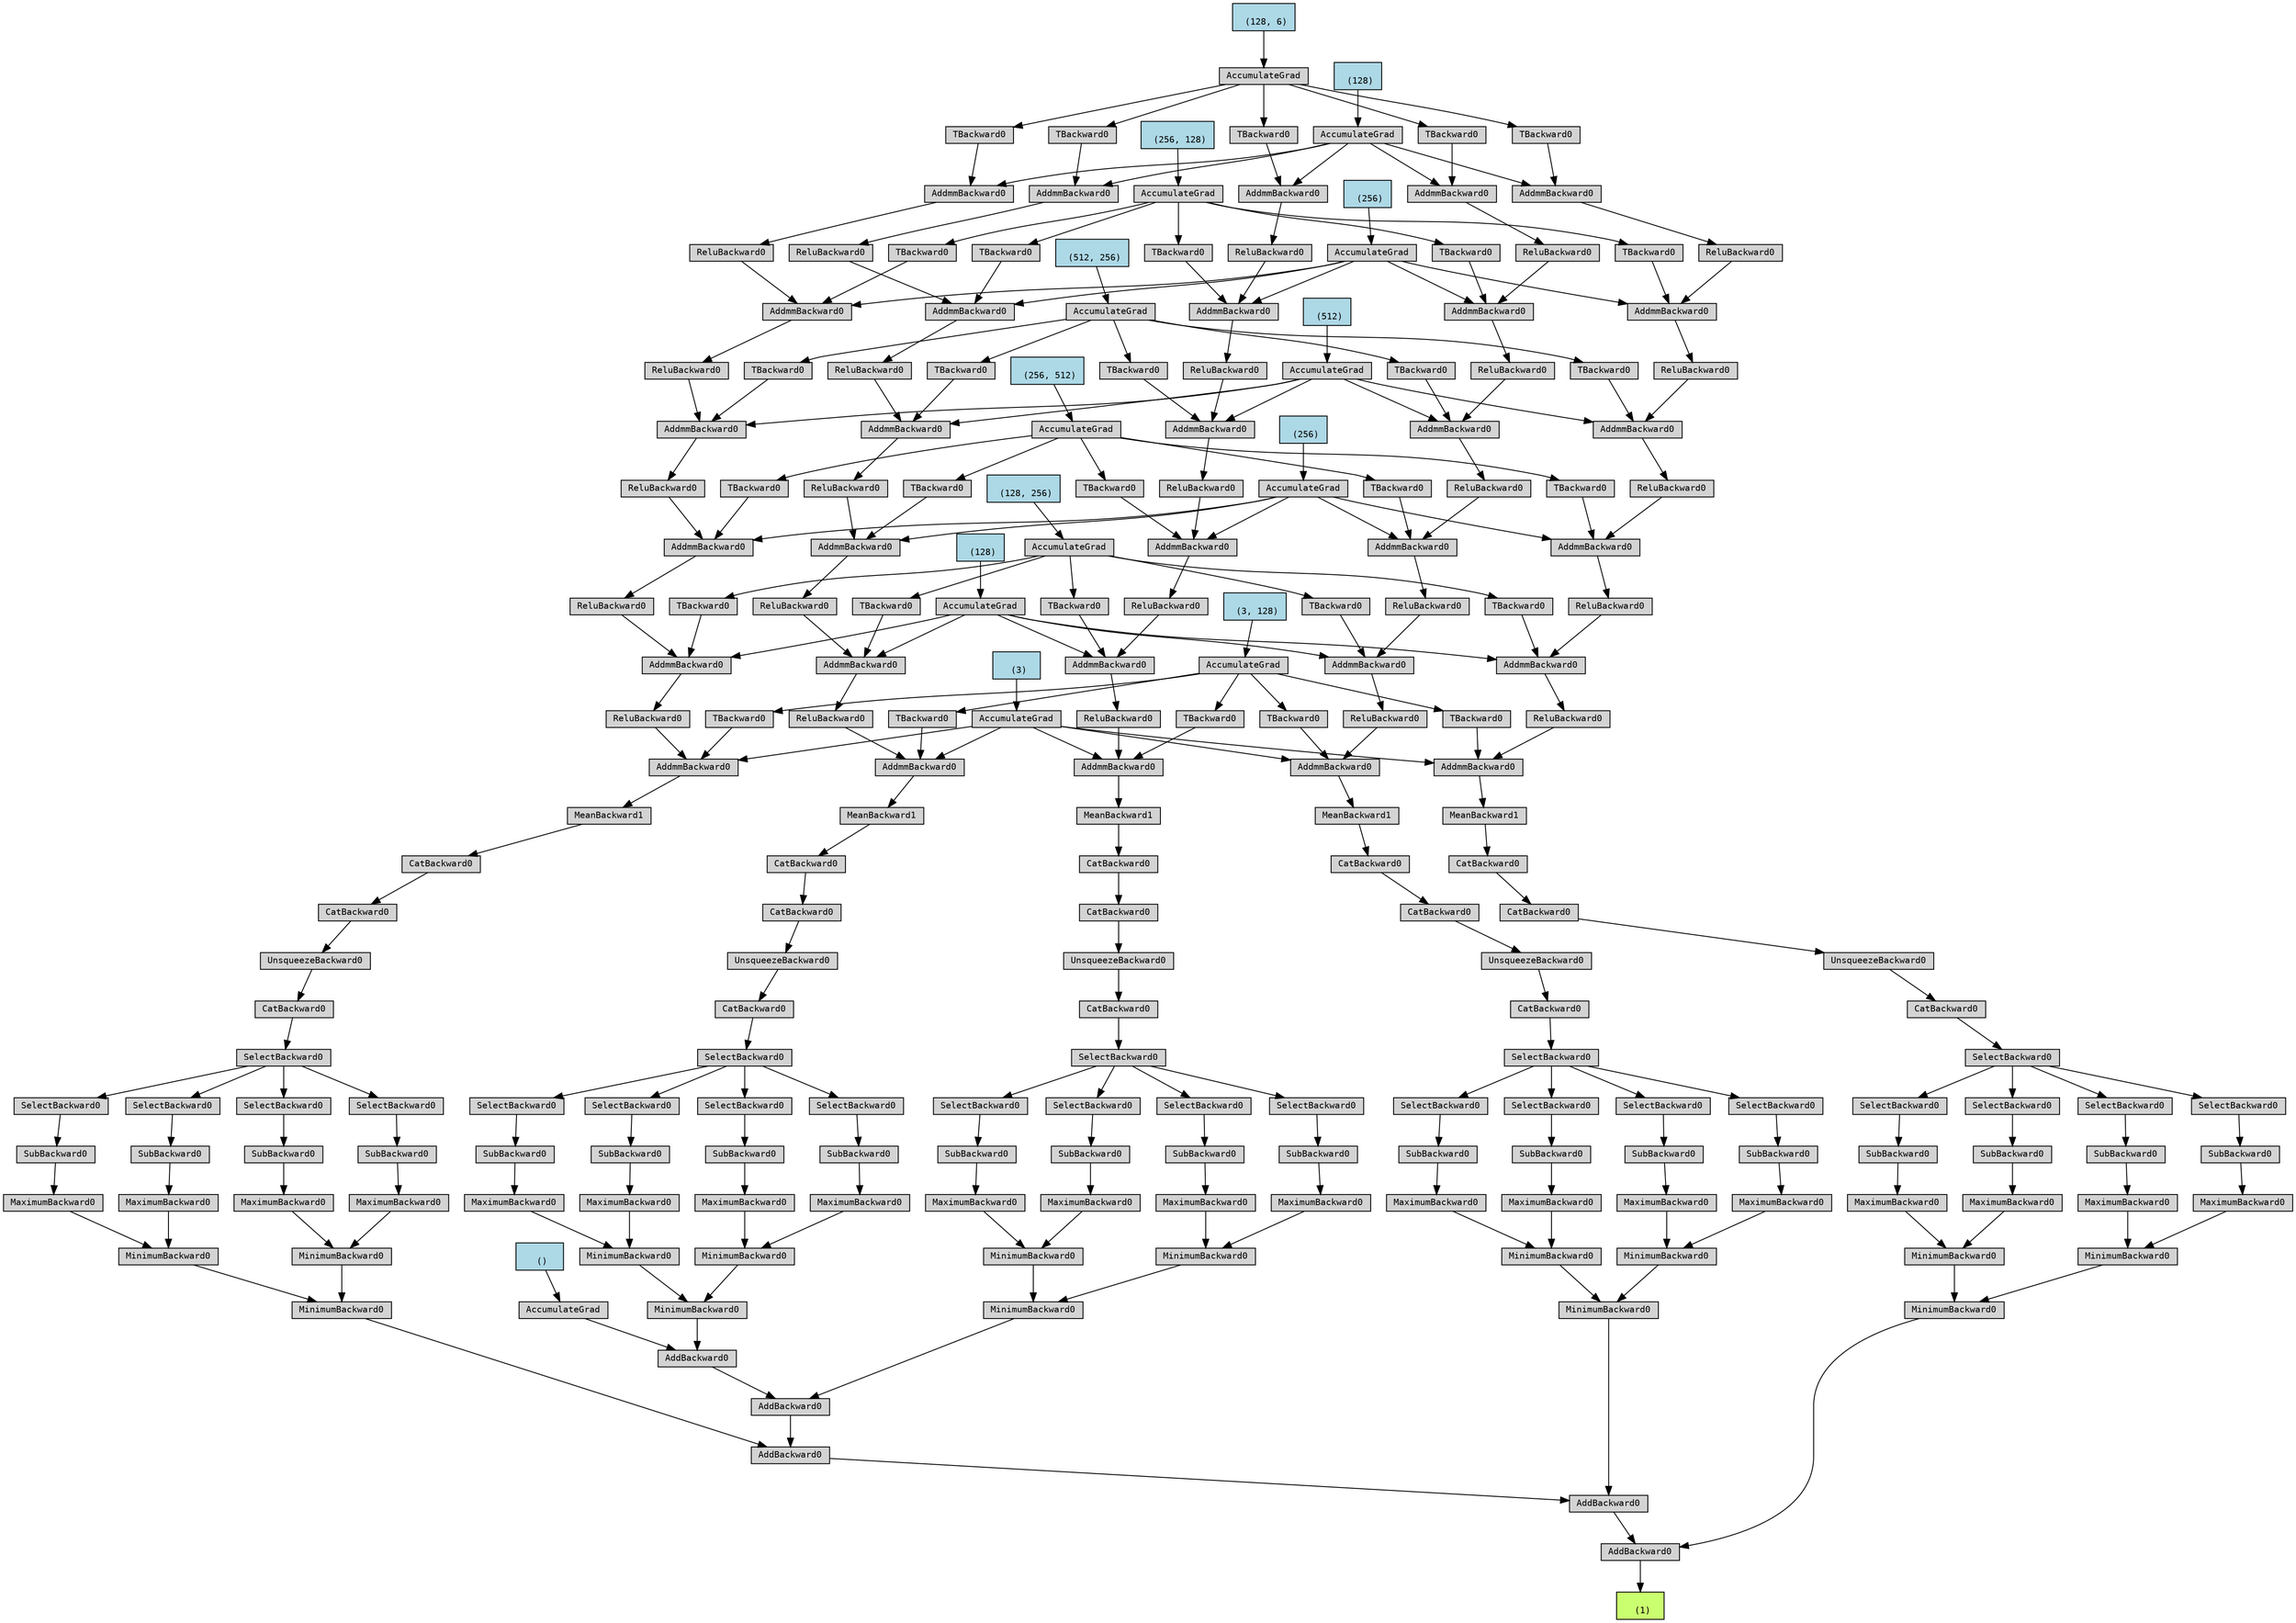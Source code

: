 digraph {
	graph [size="75.89999999999999,75.89999999999999"]
	node [align=left fontname=monospace fontsize=10 height=0.2 ranksep=0.1 shape=box style=filled]
	140671471937920 [label="
 (1)" fillcolor=darkolivegreen1]
	140671574378096 [label=AddBackward0]
	140671574382224 -> 140671574378096
	140671574382224 [label=AddBackward0]
	140671574384624 -> 140671574382224
	140671574384624 [label=AddBackward0]
	140671574392736 -> 140671574384624
	140671574392736 [label=AddBackward0]
	140671574392640 -> 140671574392736
	140671574392640 [label=AddBackward0]
	140671574384384 -> 140671574392640
	140671574511744 [label="
 ()" fillcolor=lightblue]
	140671574511744 -> 140671574384384
	140671574384384 [label=AccumulateGrad]
	140671574392592 -> 140671574392640
	140671574392592 [label=MinimumBackward0]
	140671574392544 -> 140671574392592
	140671574392544 [label=MinimumBackward0]
	140671574384192 -> 140671574392544
	140671574384192 [label=MaximumBackward0]
	140671574392304 -> 140671574384192
	140671574392304 [label=SubBackward0]
	140671574384048 -> 140671574392304
	140671574384048 [label=SelectBackward0]
	140671574384000 -> 140671574384048
	140671574384000 [label=SelectBackward0]
	140671574383952 -> 140671574384000
	140671574383952 [label=CatBackward0]
	140671574383904 -> 140671574383952
	140671574383904 [label=UnsqueezeBackward0]
	140671574383856 -> 140671574383904
	140671574383856 [label=CatBackward0]
	140671574392016 -> 140671574383856
	140671574392016 [label=CatBackward0]
	140671574383712 -> 140671574392016
	140671574383712 [label=MeanBackward1]
	140671574383664 -> 140671574383712
	140671574383664 [label=AddmmBackward0]
	140671574383616 -> 140671574383664
	140671574404256 [label="
 (3)" fillcolor=lightblue]
	140671574404256 -> 140671574383616
	140671574383616 [label=AccumulateGrad]
	140671574391968 -> 140671574383664
	140671574391968 [label=ReluBackward0]
	140671574383520 -> 140671574391968
	140671574383520 [label=AddmmBackward0]
	140671574383376 -> 140671574383520
	140671574404096 [label="
 (128)" fillcolor=lightblue]
	140671574404096 -> 140671574383376
	140671574383376 [label=AccumulateGrad]
	140671574391584 -> 140671574383520
	140671574391584 [label=ReluBackward0]
	140671574383328 -> 140671574391584
	140671574383328 [label=AddmmBackward0]
	140671574383184 -> 140671574383328
	140671574403936 [label="
 (256)" fillcolor=lightblue]
	140671574403936 -> 140671574383184
	140671574383184 [label=AccumulateGrad]
	140671574391392 -> 140671574383328
	140671574391392 [label=ReluBackward0]
	140671574383136 -> 140671574391392
	140671574383136 [label=AddmmBackward0]
	140671574391200 -> 140671574383136
	140671574403776 [label="
 (512)" fillcolor=lightblue]
	140671574403776 -> 140671574391200
	140671574391200 [label=AccumulateGrad]
	140671574383040 -> 140671574383136
	140671574383040 [label=ReluBackward0]
	140671574391152 -> 140671574383040
	140671574391152 [label=AddmmBackward0]
	140671574382848 -> 140671574391152
	140671574403616 [label="
 (256)" fillcolor=lightblue]
	140671574403616 -> 140671574382848
	140671574382848 [label=AccumulateGrad]
	140671574391056 -> 140671574391152
	140671574391056 [label=ReluBackward0]
	140671574382800 -> 140671574391056
	140671574382800 [label=AddmmBackward0]
	140671574390864 -> 140671574382800
	140671574402896 [label="
 (128)" fillcolor=lightblue]
	140671574402896 -> 140671574390864
	140671574390864 [label=AccumulateGrad]
	140671574382704 -> 140671574382800
	140671574382704 [label=TBackward0]
	140671574390816 -> 140671574382704
	140671574402576 [label="
 (128, 6)" fillcolor=lightblue]
	140671574402576 -> 140671574390816
	140671574390816 [label=AccumulateGrad]
	140671574382896 -> 140671574391152
	140671574382896 [label=TBackward0]
	140671574390768 -> 140671574382896
	140671574403456 [label="
 (256, 128)" fillcolor=lightblue]
	140671574403456 -> 140671574390768
	140671574390768 [label=AccumulateGrad]
	140671574391248 -> 140671574383136
	140671574391248 [label=TBackward0]
	140671574390912 -> 140671574391248
	140671574403696 [label="
 (512, 256)" fillcolor=lightblue]
	140671574403696 -> 140671574390912
	140671574390912 [label=AccumulateGrad]
	140671574383232 -> 140671574383328
	140671574383232 [label=TBackward0]
	140671574391008 -> 140671574383232
	140671574403856 [label="
 (256, 512)" fillcolor=lightblue]
	140671574403856 -> 140671574391008
	140671574391008 [label=AccumulateGrad]
	140671574383424 -> 140671574383520
	140671574383424 [label=TBackward0]
	140671574382992 -> 140671574383424
	140671574404016 [label="
 (128, 256)" fillcolor=lightblue]
	140671574404016 -> 140671574382992
	140671574382992 [label=AccumulateGrad]
	140671574383568 -> 140671574383664
	140671574383568 [label=TBackward0]
	140671574391344 -> 140671574383568
	140671574404176 [label="
 (3, 128)" fillcolor=lightblue]
	140671574404176 -> 140671574391344
	140671574391344 [label=AccumulateGrad]
	140671574392400 -> 140671574392544
	140671574392400 [label=MaximumBackward0]
	140671574392208 -> 140671574392400
	140671574392208 [label=SubBackward0]
	140671574392112 -> 140671574392208
	140671574392112 [label=SelectBackward0]
	140671574384000 -> 140671574392112
	140671574384336 -> 140671574392592
	140671574384336 [label=MinimumBackward0]
	140671574392160 -> 140671574384336
	140671574392160 [label=MaximumBackward0]
	140671574384144 -> 140671574392160
	140671574384144 [label=SubBackward0]
	140671574391872 -> 140671574384144
	140671574391872 [label=SelectBackward0]
	140671574384000 -> 140671574391872
	140671574384096 -> 140671574384336
	140671574384096 [label=MaximumBackward0]
	140671574391536 -> 140671574384096
	140671574391536 [label=SubBackward0]
	140671574392352 -> 140671574391536
	140671574392352 [label=SelectBackward0]
	140671574384000 -> 140671574392352
	140671574392688 -> 140671574392736
	140671574392688 [label=MinimumBackward0]
	140671574384240 -> 140671574392688
	140671574384240 [label=MinimumBackward0]
	140671574382464 -> 140671574384240
	140671574382464 [label=MaximumBackward0]
	140671574391632 -> 140671574382464
	140671574391632 [label=SubBackward0]
	140671574383088 -> 140671574391632
	140671574383088 [label=SelectBackward0]
	140671574382752 -> 140671574383088
	140671574382752 [label=SelectBackward0]
	140671574390624 -> 140671574382752
	140671574390624 [label=CatBackward0]
	140671574390576 -> 140671574390624
	140671574390576 [label=UnsqueezeBackward0]
	140671574382320 -> 140671574390576
	140671574382320 [label=CatBackward0]
	140671574390432 -> 140671574382320
	140671574390432 [label=CatBackward0]
	140671574390336 -> 140671574390432
	140671574390336 [label=MeanBackward1]
	140671574390240 -> 140671574390336
	140671574390240 [label=AddmmBackward0]
	140671574383616 -> 140671574390240
	140671574390096 -> 140671574390240
	140671574390096 [label=ReluBackward0]
	140671574389952 -> 140671574390096
	140671574389952 [label=AddmmBackward0]
	140671574383376 -> 140671574389952
	140671574389856 -> 140671574389952
	140671574389856 [label=ReluBackward0]
	140671574389712 -> 140671574389856
	140671574389712 [label=AddmmBackward0]
	140671574383184 -> 140671574389712
	140671574389616 -> 140671574389712
	140671574389616 [label=ReluBackward0]
	140671574389472 -> 140671574389616
	140671574389472 [label=AddmmBackward0]
	140671574391200 -> 140671574389472
	140671574389376 -> 140671574389472
	140671574389376 [label=ReluBackward0]
	140671574389232 -> 140671574389376
	140671574389232 [label=AddmmBackward0]
	140671574382848 -> 140671574389232
	140671574389136 -> 140671574389232
	140671574389136 [label=ReluBackward0]
	140671574388992 -> 140671574389136
	140671574388992 [label=AddmmBackward0]
	140671574390864 -> 140671574388992
	140671574388896 -> 140671574388992
	140671574388896 [label=TBackward0]
	140671574390816 -> 140671574388896
	140671574389184 -> 140671574389232
	140671574389184 [label=TBackward0]
	140671574390768 -> 140671574389184
	140671574389424 -> 140671574389472
	140671574389424 [label=TBackward0]
	140671574390912 -> 140671574389424
	140671574389664 -> 140671574389712
	140671574389664 [label=TBackward0]
	140671574391008 -> 140671574389664
	140671574389904 -> 140671574389952
	140671574389904 [label=TBackward0]
	140671574382992 -> 140671574389904
	140671574390144 -> 140671574390240
	140671574390144 [label=TBackward0]
	140671574391344 -> 140671574390144
	140671574391728 -> 140671574384240
	140671574391728 [label=MaximumBackward0]
	140671574391104 -> 140671574391728
	140671574391104 [label=SubBackward0]
	140671574382416 -> 140671574391104
	140671574382416 [label=SelectBackward0]
	140671574382752 -> 140671574382416
	140671574384288 -> 140671574392688
	140671574384288 [label=MinimumBackward0]
	140671574390720 -> 140671574384288
	140671574390720 [label=MaximumBackward0]
	140671574392064 -> 140671574390720
	140671574392064 [label=SubBackward0]
	140671574390288 -> 140671574392064
	140671574390288 [label=SelectBackward0]
	140671574382752 -> 140671574390288
	140671574383280 -> 140671574384288
	140671574383280 [label=MaximumBackward0]
	140671574388800 -> 140671574383280
	140671574388800 [label=SubBackward0]
	140671574382272 -> 140671574388800
	140671574382272 [label=SelectBackward0]
	140671574382752 -> 140671574382272
	140671574384576 -> 140671574384624
	140671574384576 [label=MinimumBackward0]
	140671574383760 -> 140671574384576
	140671574383760 [label=MinimumBackward0]
	140671574390000 -> 140671574383760
	140671574390000 [label=MaximumBackward0]
	140671574389808 -> 140671574390000
	140671574389808 [label=SubBackward0]
	140671574389568 -> 140671574389808
	140671574389568 [label=SelectBackward0]
	140671574389328 -> 140671574389568
	140671574389328 [label=SelectBackward0]
	140671574388944 -> 140671574389328
	140671574388944 [label=CatBackward0]
	140671574388848 -> 140671574388944
	140671574388848 [label=UnsqueezeBackward0]
	140671574388752 -> 140671574388848
	140671574388752 [label=CatBackward0]
	140671574388656 -> 140671574388752
	140671574388656 [label=CatBackward0]
	140671574388560 -> 140671574388656
	140671574388560 [label=MeanBackward1]
	140671574388464 -> 140671574388560
	140671574388464 [label=AddmmBackward0]
	140671574383616 -> 140671574388464
	140671574388368 -> 140671574388464
	140671574388368 [label=ReluBackward0]
	140671574388224 -> 140671574388368
	140671574388224 [label=AddmmBackward0]
	140671574383376 -> 140671574388224
	140671574388128 -> 140671574388224
	140671574388128 [label=ReluBackward0]
	140671574387984 -> 140671574388128
	140671574387984 [label=AddmmBackward0]
	140671574383184 -> 140671574387984
	140671574387888 -> 140671574387984
	140671574387888 [label=ReluBackward0]
	140671574387744 -> 140671574387888
	140671574387744 [label=AddmmBackward0]
	140671574391200 -> 140671574387744
	140671574387648 -> 140671574387744
	140671574387648 [label=ReluBackward0]
	140671574387504 -> 140671574387648
	140671574387504 [label=AddmmBackward0]
	140671574382848 -> 140671574387504
	140671574387408 -> 140671574387504
	140671574387408 [label=ReluBackward0]
	140671574387264 -> 140671574387408
	140671574387264 [label=AddmmBackward0]
	140671574390864 -> 140671574387264
	140671574387168 -> 140671574387264
	140671574387168 [label=TBackward0]
	140671574390816 -> 140671574387168
	140671574387456 -> 140671574387504
	140671574387456 [label=TBackward0]
	140671574390768 -> 140671574387456
	140671574387696 -> 140671574387744
	140671574387696 [label=TBackward0]
	140671574390912 -> 140671574387696
	140671574387936 -> 140671574387984
	140671574387936 [label=TBackward0]
	140671574391008 -> 140671574387936
	140671574388176 -> 140671574388224
	140671574388176 [label=TBackward0]
	140671574382992 -> 140671574388176
	140671574388416 -> 140671574388464
	140671574388416 [label=TBackward0]
	140671574391344 -> 140671574388416
	140671574390672 -> 140671574383760
	140671574390672 [label=MaximumBackward0]
	140671574389520 -> 140671574390672
	140671574389520 [label=SubBackward0]
	140671574389040 -> 140671574389520
	140671574389040 [label=SelectBackward0]
	140671574389328 -> 140671574389040
	140671574384432 -> 140671574384576
	140671574384432 [label=MinimumBackward0]
	140671574389280 -> 140671574384432
	140671574389280 [label=MaximumBackward0]
	140671574390528 -> 140671574389280
	140671574390528 [label=SubBackward0]
	140671574388512 -> 140671574390528
	140671574388512 [label=SelectBackward0]
	140671574389328 -> 140671574388512
	140671574389760 -> 140671574384432
	140671574389760 [label=MaximumBackward0]
	140671574387072 -> 140671574389760
	140671574387072 [label=SubBackward0]
	140671574388704 -> 140671574387072
	140671574388704 [label=SelectBackward0]
	140671574389328 -> 140671574388704
	140671574382080 -> 140671574382224
	140671574382080 [label=MinimumBackward0]
	140671574390384 -> 140671574382080
	140671574390384 [label=MinimumBackward0]
	140671574388272 -> 140671574390384
	140671574388272 [label=MaximumBackward0]
	140671574388080 -> 140671574388272
	140671574388080 [label=SubBackward0]
	140671574387840 -> 140671574388080
	140671574387840 [label=SelectBackward0]
	140671574387600 -> 140671574387840
	140671574387600 [label=SelectBackward0]
	140671574387216 -> 140671574387600
	140671574387216 [label=CatBackward0]
	140671574387120 -> 140671574387216
	140671574387120 [label=UnsqueezeBackward0]
	140671574387024 -> 140671574387120
	140671574387024 [label=CatBackward0]
	140671574386928 -> 140671574387024
	140671574386928 [label=CatBackward0]
	140671574386832 -> 140671574386928
	140671574386832 [label=MeanBackward1]
	140671574386736 -> 140671574386832
	140671574386736 [label=AddmmBackward0]
	140671574383616 -> 140671574386736
	140671574386640 -> 140671574386736
	140671574386640 [label=ReluBackward0]
	140671574386496 -> 140671574386640
	140671574386496 [label=AddmmBackward0]
	140671574383376 -> 140671574386496
	140671574386400 -> 140671574386496
	140671574386400 [label=ReluBackward0]
	140671574386208 -> 140671574386400
	140671574386208 [label=AddmmBackward0]
	140671574383184 -> 140671574386208
	140671574386064 -> 140671574386208
	140671574386064 [label=ReluBackward0]
	140671574385920 -> 140671574386064
	140671574385920 [label=AddmmBackward0]
	140671574391200 -> 140671574385920
	140671574385776 -> 140671574385920
	140671574385776 [label=ReluBackward0]
	140671574385632 -> 140671574385776
	140671574385632 [label=AddmmBackward0]
	140671574382848 -> 140671574385632
	140671574385536 -> 140671574385632
	140671574385536 [label=ReluBackward0]
	140671574385344 -> 140671574385536
	140671574385344 [label=AddmmBackward0]
	140671574390864 -> 140671574385344
	140671574385248 -> 140671574385344
	140671574385248 [label=TBackward0]
	140671574390816 -> 140671574385248
	140671574385584 -> 140671574385632
	140671574385584 [label=TBackward0]
	140671574390768 -> 140671574385584
	140671574385872 -> 140671574385920
	140671574385872 [label=TBackward0]
	140671574390912 -> 140671574385872
	140671574386160 -> 140671574386208
	140671574386160 [label=TBackward0]
	140671574391008 -> 140671574386160
	140671574386448 -> 140671574386496
	140671574386448 [label=TBackward0]
	140671574382992 -> 140671574386448
	140671574386688 -> 140671574386736
	140671574386688 [label=TBackward0]
	140671574391344 -> 140671574386688
	140671574390048 -> 140671574390384
	140671574390048 [label=MaximumBackward0]
	140671574387792 -> 140671574390048
	140671574387792 [label=SubBackward0]
	140671574387312 -> 140671574387792
	140671574387312 [label=SelectBackward0]
	140671574387600 -> 140671574387312
	140671574384528 -> 140671574382080
	140671574384528 [label=MinimumBackward0]
	140671574387552 -> 140671574384528
	140671574387552 [label=MaximumBackward0]
	140671574389088 -> 140671574387552
	140671574389088 [label=SubBackward0]
	140671574386784 -> 140671574389088
	140671574386784 [label=SelectBackward0]
	140671574387600 -> 140671574386784
	140671574388032 -> 140671574384528
	140671574388032 [label=MaximumBackward0]
	140671574385104 -> 140671574388032
	140671574385104 [label=SubBackward0]
	140671574386592 -> 140671574385104
	140671574386592 [label=SelectBackward0]
	140671574387600 -> 140671574386592
	140671574382032 -> 140671574378096
	140671574382032 [label=MinimumBackward0]
	140671574388608 -> 140671574382032
	140671574388608 [label=MinimumBackward0]
	140671574386352 -> 140671574388608
	140671574386352 [label=MaximumBackward0]
	140671574386304 -> 140671574386352
	140671574386304 [label=SubBackward0]
	140671574385968 -> 140671574386304
	140671574385968 [label=SelectBackward0]
	140671574385680 -> 140671574385968
	140671574385680 [label=SelectBackward0]
	140671574385392 -> 140671574385680
	140671574385392 [label=CatBackward0]
	140671574385440 -> 140671574385392
	140671574385440 [label=UnsqueezeBackward0]
	140671574385008 -> 140671574385440
	140671574385008 [label=CatBackward0]
	140671574384912 -> 140671574385008
	140671574384912 [label=CatBackward0]
	140671574384768 -> 140671574384912
	140671574384768 [label=MeanBackward1]
	140671574384672 -> 140671574384768
	140671574384672 [label=AddmmBackward0]
	140671574383616 -> 140671574384672
	140671574382176 -> 140671574384672
	140671574382176 [label=ReluBackward0]
	140671574378432 -> 140671574382176
	140671574378432 [label=AddmmBackward0]
	140671574383376 -> 140671574378432
	140671471706336 -> 140671574378432
	140671471706336 [label=ReluBackward0]
	140671471698512 -> 140671471706336
	140671471698512 [label=AddmmBackward0]
	140671574383184 -> 140671471698512
	140671471698272 -> 140671471698512
	140671471698272 [label=ReluBackward0]
	140671471698032 -> 140671471698272
	140671471698032 [label=AddmmBackward0]
	140671574391200 -> 140671471698032
	140671471698368 -> 140671471698032
	140671471698368 [label=ReluBackward0]
	140671471698080 -> 140671471698368
	140671471698080 [label=AddmmBackward0]
	140671574382848 -> 140671471698080
	140671471705616 -> 140671471698080
	140671471705616 [label=ReluBackward0]
	140671471705472 -> 140671471705616
	140671471705472 [label=AddmmBackward0]
	140671574390864 -> 140671471705472
	140671471705184 -> 140671471705472
	140671471705184 [label=TBackward0]
	140671574390816 -> 140671471705184
	140671471698128 -> 140671471698080
	140671471698128 [label=TBackward0]
	140671574390768 -> 140671471698128
	140671471705040 -> 140671471698032
	140671471705040 [label=TBackward0]
	140671574390912 -> 140671471705040
	140671471698416 -> 140671471698512
	140671471698416 [label=TBackward0]
	140671574391008 -> 140671471698416
	140671471706384 -> 140671574378432
	140671471706384 [label=TBackward0]
	140671574382992 -> 140671471706384
	140671574382128 -> 140671574384672
	140671574382128 [label=TBackward0]
	140671574391344 -> 140671574382128
	140671574386976 -> 140671574388608
	140671574386976 [label=MaximumBackward0]
	140671574385728 -> 140671574386976
	140671574385728 [label=SubBackward0]
	140671574385200 -> 140671574385728
	140671574385200 [label=SelectBackward0]
	140671574385680 -> 140671574385200
	140671574392784 -> 140671574382032
	140671574392784 [label=MinimumBackward0]
	140671574385296 -> 140671574392784
	140671574385296 [label=MaximumBackward0]
	140671574388320 -> 140671574385296
	140671574388320 [label=SubBackward0]
	140671574384720 -> 140671574388320
	140671574384720 [label=SelectBackward0]
	140671574385680 -> 140671574384720
	140671574386016 -> 140671574392784
	140671574386016 [label=MaximumBackward0]
	140671574386544 -> 140671574386016
	140671574386544 [label=SubBackward0]
	140671574384960 -> 140671574386544
	140671574384960 [label=SelectBackward0]
	140671574385680 -> 140671574384960
	140671574378096 -> 140671471937920
}

